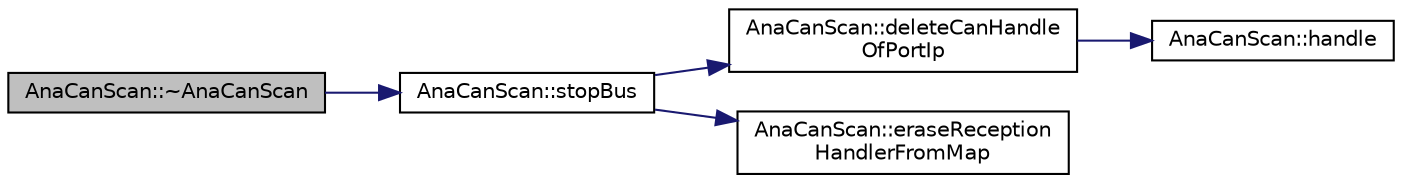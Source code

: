 digraph "AnaCanScan::~AnaCanScan"
{
 // LATEX_PDF_SIZE
  edge [fontname="Helvetica",fontsize="10",labelfontname="Helvetica",labelfontsize="10"];
  node [fontname="Helvetica",fontsize="10",shape=record];
  rankdir="LR";
  Node1 [label="AnaCanScan::~AnaCanScan",height=0.2,width=0.4,color="black", fillcolor="grey75", style="filled", fontcolor="black",tooltip=" "];
  Node1 -> Node2 [color="midnightblue",fontsize="10",style="solid"];
  Node2 [label="AnaCanScan::stopBus",height=0.2,width=0.4,color="black", fillcolor="white", style="filled",URL="$classAnaCanScan.html#a4631538bddfbe61637ea5ed0071b780f",tooltip=" "];
  Node2 -> Node3 [color="midnightblue",fontsize="10",style="solid"];
  Node3 [label="AnaCanScan::deleteCanHandle\lOfPortIp",height=0.2,width=0.4,color="black", fillcolor="white", style="filled",URL="$classAnaCanScan.html#a1b62497ac5f0edcf9895c9f8cfad6b50",tooltip=" "];
  Node3 -> Node4 [color="midnightblue",fontsize="10",style="solid"];
  Node4 [label="AnaCanScan::handle",height=0.2,width=0.4,color="black", fillcolor="white", style="filled",URL="$classAnaCanScan.html#a9ce965955bb5eba734ed36b81945cb74",tooltip=" "];
  Node2 -> Node5 [color="midnightblue",fontsize="10",style="solid"];
  Node5 [label="AnaCanScan::eraseReception\lHandlerFromMap",height=0.2,width=0.4,color="black", fillcolor="white", style="filled",URL="$classAnaCanScan.html#ae7ab2706bb4cd5e02409db38e73dbb3e",tooltip=" "];
}
